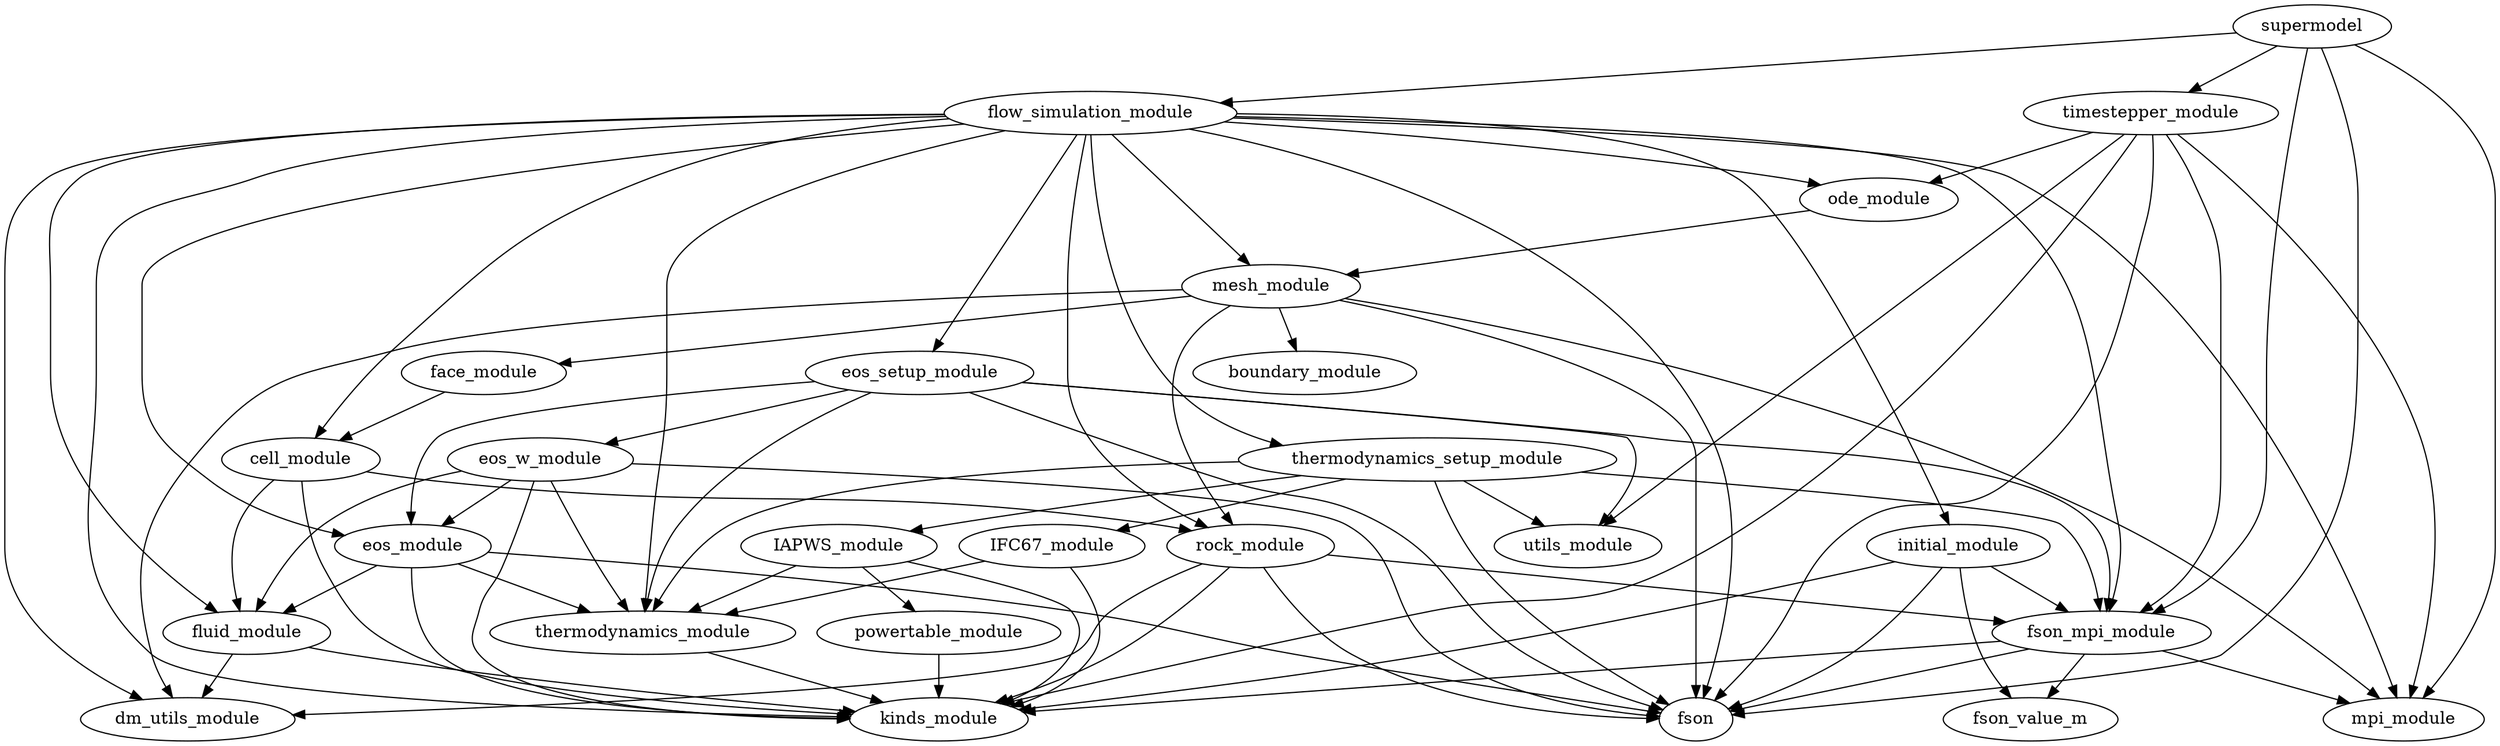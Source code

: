 digraph supermodel{
        fluid_module -> dm_utils_module
        fluid_module -> kinds_module
        eos_module -> fluid_module
        eos_module -> fson
        eos_module -> kinds_module
        eos_module -> thermodynamics_module
        rock_module -> dm_utils_module
        rock_module -> fson
        rock_module -> fson_mpi_module
        rock_module -> kinds_module
        powertable_module -> kinds_module
        ode_module -> mesh_module
        cell_module -> fluid_module
        cell_module -> kinds_module
        cell_module -> rock_module
        flow_simulation_module -> cell_module
        flow_simulation_module -> dm_utils_module
        flow_simulation_module -> eos_module
        flow_simulation_module -> eos_setup_module
        flow_simulation_module -> fluid_module
        flow_simulation_module -> fson
        flow_simulation_module -> fson_mpi_module
        flow_simulation_module -> initial_module
        flow_simulation_module -> kinds_module
        flow_simulation_module -> mesh_module
        flow_simulation_module -> mpi_module
        flow_simulation_module -> ode_module
        flow_simulation_module -> rock_module
        flow_simulation_module -> thermodynamics_module
        flow_simulation_module -> thermodynamics_setup_module
        thermodynamics_module -> kinds_module
        face_module -> cell_module
        initial_module -> fson
        initial_module -> fson_mpi_module
        initial_module -> fson_value_m
        initial_module -> kinds_module
        mesh_module -> boundary_module
        mesh_module -> dm_utils_module
        mesh_module -> face_module
        mesh_module -> fson
        mesh_module -> mpi_module
        mesh_module -> rock_module
        fson_mpi_module -> fson
        fson_mpi_module -> fson_value_m
        fson_mpi_module -> kinds_module
        fson_mpi_module -> mpi_module
        IFC67_module -> kinds_module
        IFC67_module -> thermodynamics_module
        supermodel -> flow_simulation_module
        supermodel -> fson
        supermodel -> fson_mpi_module
        supermodel -> mpi_module
        supermodel -> timestepper_module
        eos_w_module -> eos_module
        eos_w_module -> fluid_module
        eos_w_module -> fson
        eos_w_module -> kinds_module
        eos_w_module -> thermodynamics_module
        eos_setup_module -> eos_module
        eos_setup_module -> eos_w_module
        eos_setup_module -> fson
        eos_setup_module -> fson_mpi_module
        eos_setup_module -> thermodynamics_module
        eos_setup_module -> utils_module
        IAPWS_module -> kinds_module
        IAPWS_module -> powertable_module
        IAPWS_module -> thermodynamics_module
        thermodynamics_setup_module -> IAPWS_module
        thermodynamics_setup_module -> IFC67_module
        thermodynamics_setup_module -> fson
        thermodynamics_setup_module -> fson_mpi_module
        thermodynamics_setup_module -> thermodynamics_module
        thermodynamics_setup_module -> utils_module
        timestepper_module -> fson
        timestepper_module -> fson_mpi_module
        timestepper_module -> kinds_module
        timestepper_module -> mpi_module
        timestepper_module -> ode_module
        timestepper_module -> utils_module
}